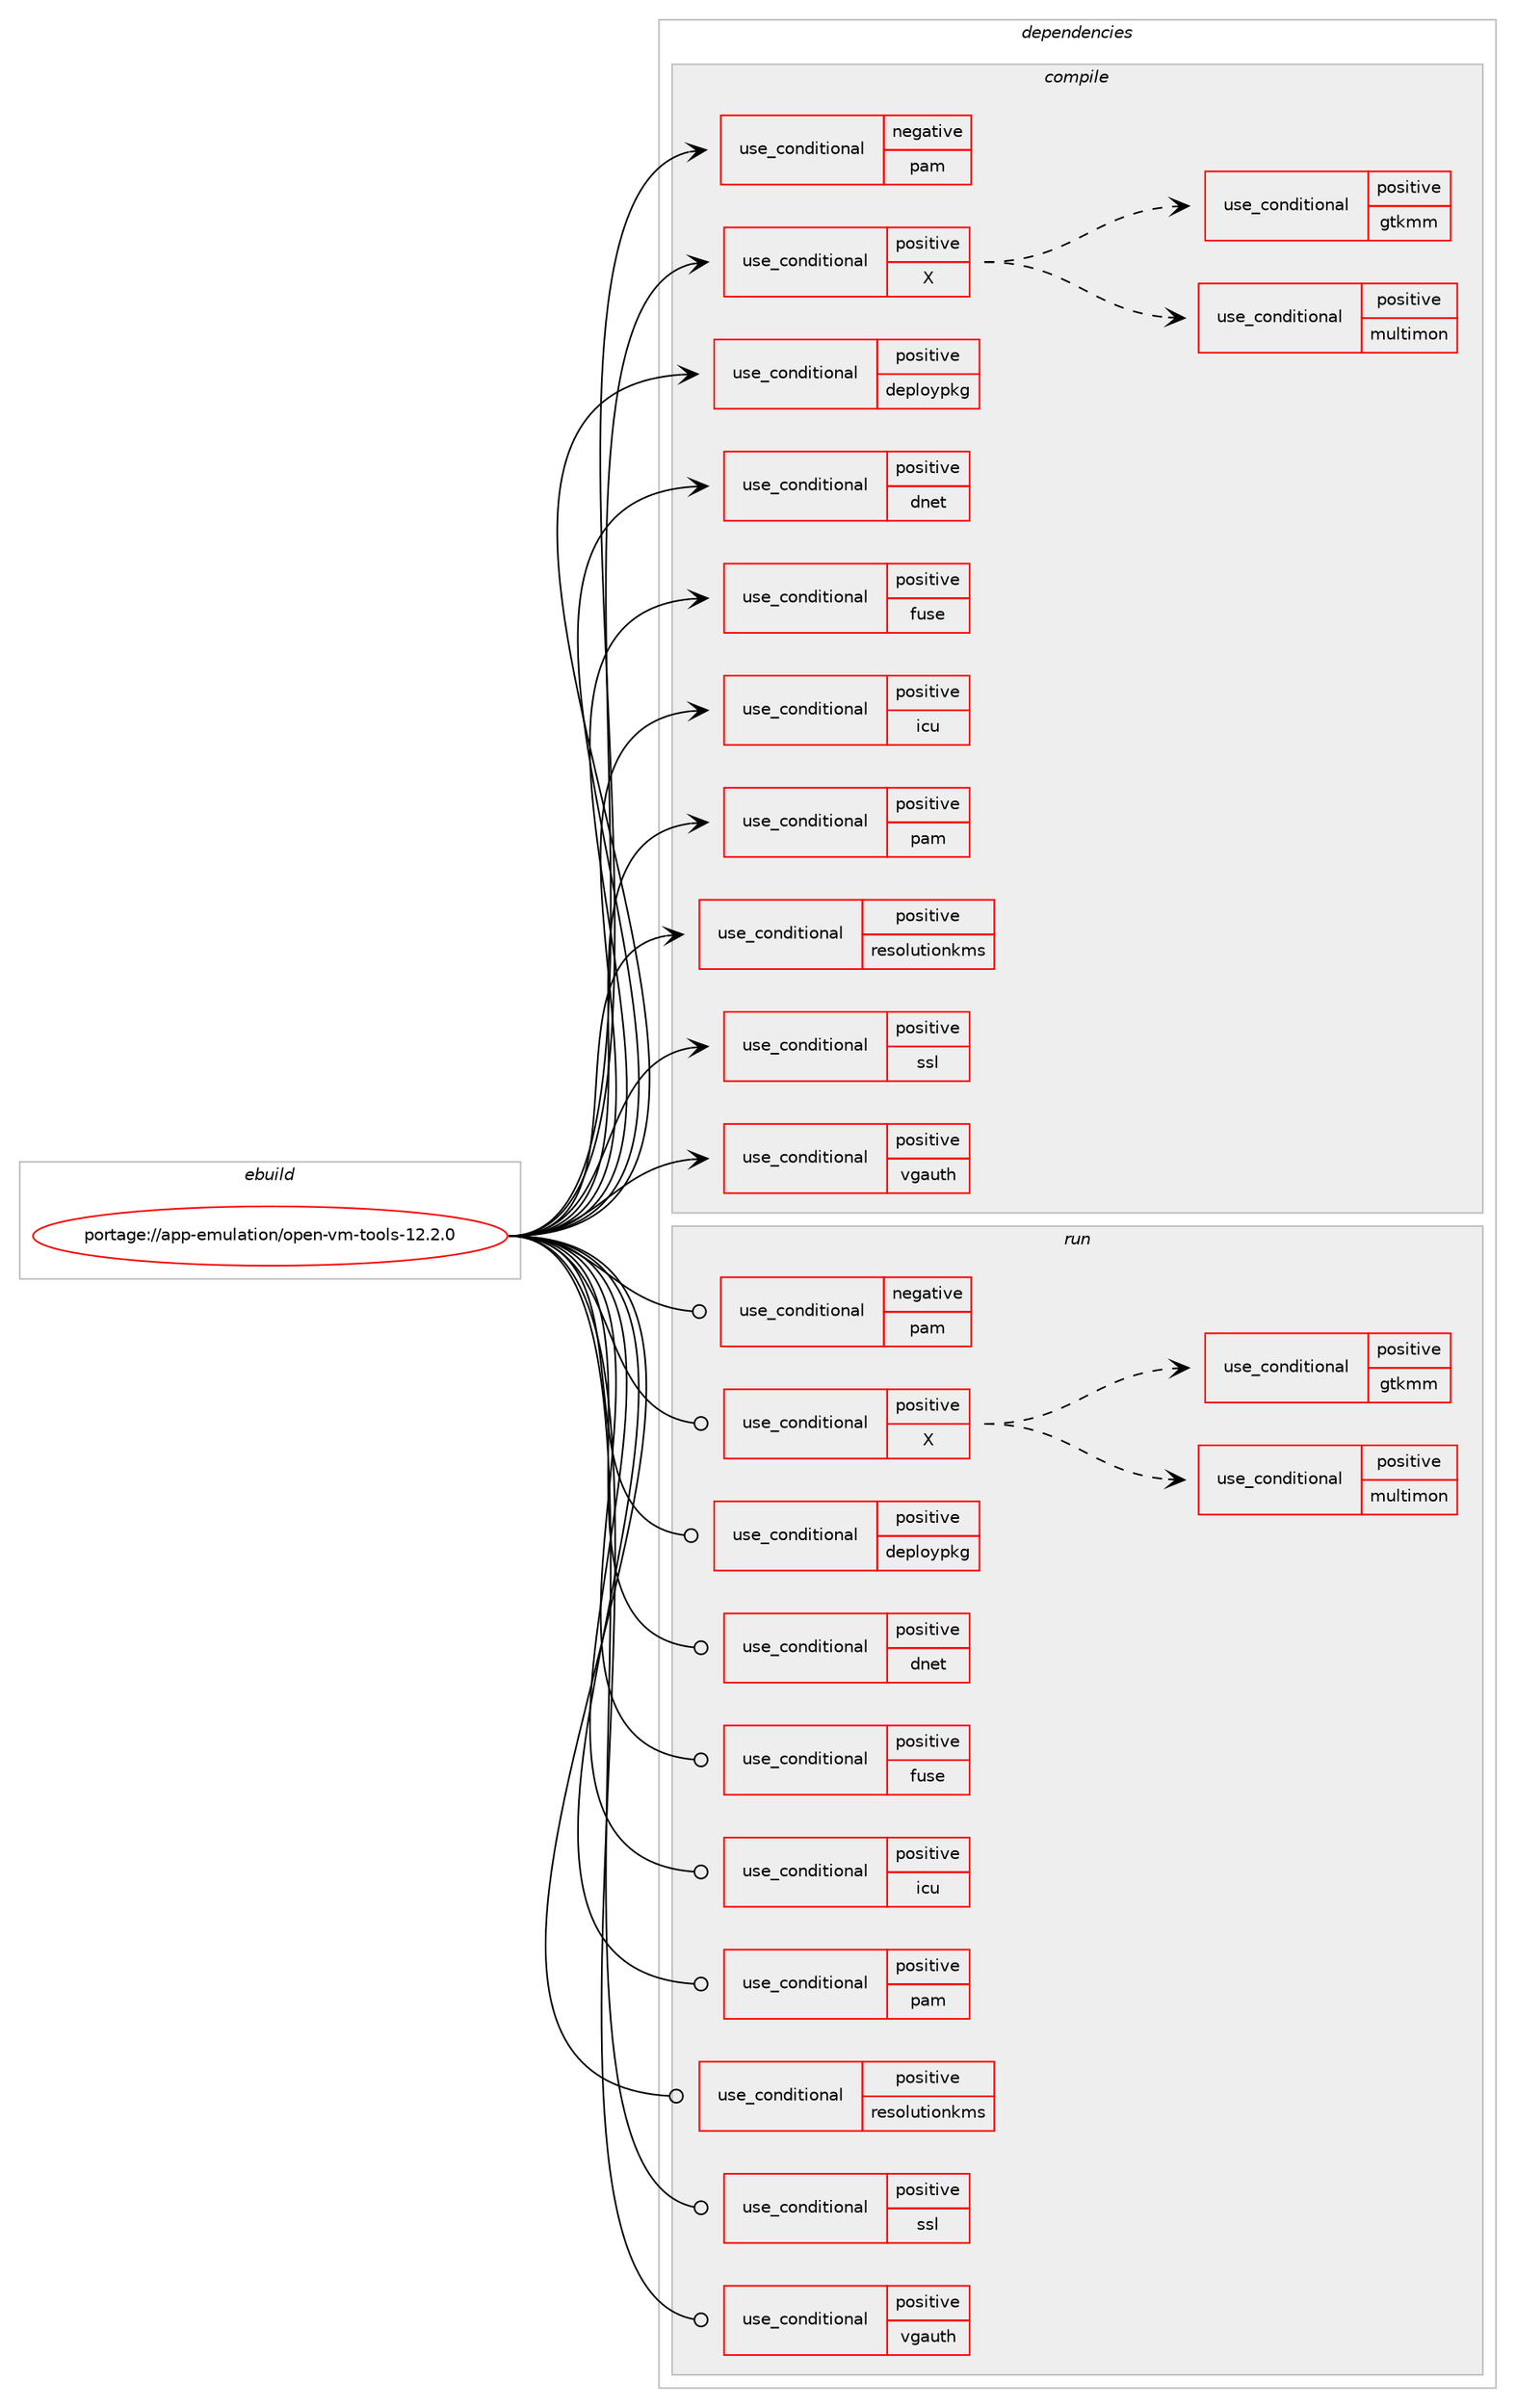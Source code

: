 digraph prolog {

# *************
# Graph options
# *************

newrank=true;
concentrate=true;
compound=true;
graph [rankdir=LR,fontname=Helvetica,fontsize=10,ranksep=1.5];#, ranksep=2.5, nodesep=0.2];
edge  [arrowhead=vee];
node  [fontname=Helvetica,fontsize=10];

# **********
# The ebuild
# **********

subgraph cluster_leftcol {
color=gray;
rank=same;
label=<<i>ebuild</i>>;
id [label="portage://app-emulation/open-vm-tools-12.2.0", color=red, width=4, href="../app-emulation/open-vm-tools-12.2.0.svg"];
}

# ****************
# The dependencies
# ****************

subgraph cluster_midcol {
color=gray;
label=<<i>dependencies</i>>;
subgraph cluster_compile {
fillcolor="#eeeeee";
style=filled;
label=<<i>compile</i>>;
subgraph cond6854 {
dependency11674 [label=<<TABLE BORDER="0" CELLBORDER="1" CELLSPACING="0" CELLPADDING="4"><TR><TD ROWSPAN="3" CELLPADDING="10">use_conditional</TD></TR><TR><TD>negative</TD></TR><TR><TD>pam</TD></TR></TABLE>>, shape=none, color=red];
# *** BEGIN UNKNOWN DEPENDENCY TYPE (TODO) ***
# dependency11674 -> package_dependency(portage://app-emulation/open-vm-tools-12.2.0,install,no,virtual,libcrypt,none,[,,],any_same_slot,[])
# *** END UNKNOWN DEPENDENCY TYPE (TODO) ***

}
id:e -> dependency11674:w [weight=20,style="solid",arrowhead="vee"];
subgraph cond6855 {
dependency11675 [label=<<TABLE BORDER="0" CELLBORDER="1" CELLSPACING="0" CELLPADDING="4"><TR><TD ROWSPAN="3" CELLPADDING="10">use_conditional</TD></TR><TR><TD>positive</TD></TR><TR><TD>X</TD></TR></TABLE>>, shape=none, color=red];
# *** BEGIN UNKNOWN DEPENDENCY TYPE (TODO) ***
# dependency11675 -> package_dependency(portage://app-emulation/open-vm-tools-12.2.0,install,no,x11-libs,libXext,none,[,,],[],[])
# *** END UNKNOWN DEPENDENCY TYPE (TODO) ***

subgraph cond6856 {
dependency11676 [label=<<TABLE BORDER="0" CELLBORDER="1" CELLSPACING="0" CELLPADDING="4"><TR><TD ROWSPAN="3" CELLPADDING="10">use_conditional</TD></TR><TR><TD>positive</TD></TR><TR><TD>multimon</TD></TR></TABLE>>, shape=none, color=red];
# *** BEGIN UNKNOWN DEPENDENCY TYPE (TODO) ***
# dependency11676 -> package_dependency(portage://app-emulation/open-vm-tools-12.2.0,install,no,x11-libs,libXinerama,none,[,,],[],[])
# *** END UNKNOWN DEPENDENCY TYPE (TODO) ***

}
dependency11675:e -> dependency11676:w [weight=20,style="dashed",arrowhead="vee"];
# *** BEGIN UNKNOWN DEPENDENCY TYPE (TODO) ***
# dependency11675 -> package_dependency(portage://app-emulation/open-vm-tools-12.2.0,install,no,x11-libs,libXi,none,[,,],[],[])
# *** END UNKNOWN DEPENDENCY TYPE (TODO) ***

# *** BEGIN UNKNOWN DEPENDENCY TYPE (TODO) ***
# dependency11675 -> package_dependency(portage://app-emulation/open-vm-tools-12.2.0,install,no,x11-libs,libXrender,none,[,,],[],[])
# *** END UNKNOWN DEPENDENCY TYPE (TODO) ***

# *** BEGIN UNKNOWN DEPENDENCY TYPE (TODO) ***
# dependency11675 -> package_dependency(portage://app-emulation/open-vm-tools-12.2.0,install,no,x11-libs,libXrandr,none,[,,],[],[])
# *** END UNKNOWN DEPENDENCY TYPE (TODO) ***

# *** BEGIN UNKNOWN DEPENDENCY TYPE (TODO) ***
# dependency11675 -> package_dependency(portage://app-emulation/open-vm-tools-12.2.0,install,no,x11-libs,libXtst,none,[,,],[],[])
# *** END UNKNOWN DEPENDENCY TYPE (TODO) ***

# *** BEGIN UNKNOWN DEPENDENCY TYPE (TODO) ***
# dependency11675 -> package_dependency(portage://app-emulation/open-vm-tools-12.2.0,install,no,x11-libs,libSM,none,[,,],[],[])
# *** END UNKNOWN DEPENDENCY TYPE (TODO) ***

# *** BEGIN UNKNOWN DEPENDENCY TYPE (TODO) ***
# dependency11675 -> package_dependency(portage://app-emulation/open-vm-tools-12.2.0,install,no,x11-libs,libXcomposite,none,[,,],[],[])
# *** END UNKNOWN DEPENDENCY TYPE (TODO) ***

# *** BEGIN UNKNOWN DEPENDENCY TYPE (TODO) ***
# dependency11675 -> package_dependency(portage://app-emulation/open-vm-tools-12.2.0,install,no,x11-libs,gdk-pixbuf-xlib,none,[,,],[],[])
# *** END UNKNOWN DEPENDENCY TYPE (TODO) ***

# *** BEGIN UNKNOWN DEPENDENCY TYPE (TODO) ***
# dependency11675 -> package_dependency(portage://app-emulation/open-vm-tools-12.2.0,install,no,x11-libs,gtk+,none,[,,],[slot(3)],[])
# *** END UNKNOWN DEPENDENCY TYPE (TODO) ***

subgraph cond6857 {
dependency11677 [label=<<TABLE BORDER="0" CELLBORDER="1" CELLSPACING="0" CELLPADDING="4"><TR><TD ROWSPAN="3" CELLPADDING="10">use_conditional</TD></TR><TR><TD>positive</TD></TR><TR><TD>gtkmm</TD></TR></TABLE>>, shape=none, color=red];
# *** BEGIN UNKNOWN DEPENDENCY TYPE (TODO) ***
# dependency11677 -> package_dependency(portage://app-emulation/open-vm-tools-12.2.0,install,no,dev-cpp,gtkmm,none,[,,],[slot(3.0)],[])
# *** END UNKNOWN DEPENDENCY TYPE (TODO) ***

# *** BEGIN UNKNOWN DEPENDENCY TYPE (TODO) ***
# dependency11677 -> package_dependency(portage://app-emulation/open-vm-tools-12.2.0,install,no,dev-libs,libsigc++,none,[,,],[slot(2)],[])
# *** END UNKNOWN DEPENDENCY TYPE (TODO) ***

}
dependency11675:e -> dependency11677:w [weight=20,style="dashed",arrowhead="vee"];
}
id:e -> dependency11675:w [weight=20,style="solid",arrowhead="vee"];
subgraph cond6858 {
dependency11678 [label=<<TABLE BORDER="0" CELLBORDER="1" CELLSPACING="0" CELLPADDING="4"><TR><TD ROWSPAN="3" CELLPADDING="10">use_conditional</TD></TR><TR><TD>positive</TD></TR><TR><TD>deploypkg</TD></TR></TABLE>>, shape=none, color=red];
# *** BEGIN UNKNOWN DEPENDENCY TYPE (TODO) ***
# dependency11678 -> package_dependency(portage://app-emulation/open-vm-tools-12.2.0,install,no,dev-libs,libmspack,none,[,,],[],[])
# *** END UNKNOWN DEPENDENCY TYPE (TODO) ***

}
id:e -> dependency11678:w [weight=20,style="solid",arrowhead="vee"];
subgraph cond6859 {
dependency11679 [label=<<TABLE BORDER="0" CELLBORDER="1" CELLSPACING="0" CELLPADDING="4"><TR><TD ROWSPAN="3" CELLPADDING="10">use_conditional</TD></TR><TR><TD>positive</TD></TR><TR><TD>dnet</TD></TR></TABLE>>, shape=none, color=red];
# *** BEGIN UNKNOWN DEPENDENCY TYPE (TODO) ***
# dependency11679 -> package_dependency(portage://app-emulation/open-vm-tools-12.2.0,install,no,dev-libs,libdnet,none,[,,],[],[])
# *** END UNKNOWN DEPENDENCY TYPE (TODO) ***

}
id:e -> dependency11679:w [weight=20,style="solid",arrowhead="vee"];
subgraph cond6860 {
dependency11680 [label=<<TABLE BORDER="0" CELLBORDER="1" CELLSPACING="0" CELLPADDING="4"><TR><TD ROWSPAN="3" CELLPADDING="10">use_conditional</TD></TR><TR><TD>positive</TD></TR><TR><TD>fuse</TD></TR></TABLE>>, shape=none, color=red];
# *** BEGIN UNKNOWN DEPENDENCY TYPE (TODO) ***
# dependency11680 -> package_dependency(portage://app-emulation/open-vm-tools-12.2.0,install,no,sys-fs,fuse,none,[,,],[slot(0)],[])
# *** END UNKNOWN DEPENDENCY TYPE (TODO) ***

}
id:e -> dependency11680:w [weight=20,style="solid",arrowhead="vee"];
subgraph cond6861 {
dependency11681 [label=<<TABLE BORDER="0" CELLBORDER="1" CELLSPACING="0" CELLPADDING="4"><TR><TD ROWSPAN="3" CELLPADDING="10">use_conditional</TD></TR><TR><TD>positive</TD></TR><TR><TD>icu</TD></TR></TABLE>>, shape=none, color=red];
# *** BEGIN UNKNOWN DEPENDENCY TYPE (TODO) ***
# dependency11681 -> package_dependency(portage://app-emulation/open-vm-tools-12.2.0,install,no,dev-libs,icu,none,[,,],any_same_slot,[])
# *** END UNKNOWN DEPENDENCY TYPE (TODO) ***

}
id:e -> dependency11681:w [weight=20,style="solid",arrowhead="vee"];
subgraph cond6862 {
dependency11682 [label=<<TABLE BORDER="0" CELLBORDER="1" CELLSPACING="0" CELLPADDING="4"><TR><TD ROWSPAN="3" CELLPADDING="10">use_conditional</TD></TR><TR><TD>positive</TD></TR><TR><TD>pam</TD></TR></TABLE>>, shape=none, color=red];
# *** BEGIN UNKNOWN DEPENDENCY TYPE (TODO) ***
# dependency11682 -> package_dependency(portage://app-emulation/open-vm-tools-12.2.0,install,no,sys-libs,pam,none,[,,],[],[])
# *** END UNKNOWN DEPENDENCY TYPE (TODO) ***

}
id:e -> dependency11682:w [weight=20,style="solid",arrowhead="vee"];
subgraph cond6863 {
dependency11683 [label=<<TABLE BORDER="0" CELLBORDER="1" CELLSPACING="0" CELLPADDING="4"><TR><TD ROWSPAN="3" CELLPADDING="10">use_conditional</TD></TR><TR><TD>positive</TD></TR><TR><TD>resolutionkms</TD></TR></TABLE>>, shape=none, color=red];
# *** BEGIN UNKNOWN DEPENDENCY TYPE (TODO) ***
# dependency11683 -> package_dependency(portage://app-emulation/open-vm-tools-12.2.0,install,no,x11-libs,libdrm,none,[,,],[],[use(enable(video_cards_vmware),none)])
# *** END UNKNOWN DEPENDENCY TYPE (TODO) ***

# *** BEGIN UNKNOWN DEPENDENCY TYPE (TODO) ***
# dependency11683 -> package_dependency(portage://app-emulation/open-vm-tools-12.2.0,install,no,virtual,libudev,none,[,,],[],[])
# *** END UNKNOWN DEPENDENCY TYPE (TODO) ***

}
id:e -> dependency11683:w [weight=20,style="solid",arrowhead="vee"];
subgraph cond6864 {
dependency11684 [label=<<TABLE BORDER="0" CELLBORDER="1" CELLSPACING="0" CELLPADDING="4"><TR><TD ROWSPAN="3" CELLPADDING="10">use_conditional</TD></TR><TR><TD>positive</TD></TR><TR><TD>ssl</TD></TR></TABLE>>, shape=none, color=red];
# *** BEGIN UNKNOWN DEPENDENCY TYPE (TODO) ***
# dependency11684 -> package_dependency(portage://app-emulation/open-vm-tools-12.2.0,install,no,dev-libs,openssl,none,[,,],[slot(0),equal],[])
# *** END UNKNOWN DEPENDENCY TYPE (TODO) ***

}
id:e -> dependency11684:w [weight=20,style="solid",arrowhead="vee"];
subgraph cond6865 {
dependency11685 [label=<<TABLE BORDER="0" CELLBORDER="1" CELLSPACING="0" CELLPADDING="4"><TR><TD ROWSPAN="3" CELLPADDING="10">use_conditional</TD></TR><TR><TD>positive</TD></TR><TR><TD>vgauth</TD></TR></TABLE>>, shape=none, color=red];
# *** BEGIN UNKNOWN DEPENDENCY TYPE (TODO) ***
# dependency11685 -> package_dependency(portage://app-emulation/open-vm-tools-12.2.0,install,no,dev-libs,libxml2,none,[,,],[],[])
# *** END UNKNOWN DEPENDENCY TYPE (TODO) ***

# *** BEGIN UNKNOWN DEPENDENCY TYPE (TODO) ***
# dependency11685 -> package_dependency(portage://app-emulation/open-vm-tools-12.2.0,install,no,dev-libs,xmlsec,none,[,,],any_same_slot,[])
# *** END UNKNOWN DEPENDENCY TYPE (TODO) ***

}
id:e -> dependency11685:w [weight=20,style="solid",arrowhead="vee"];
# *** BEGIN UNKNOWN DEPENDENCY TYPE (TODO) ***
# id -> package_dependency(portage://app-emulation/open-vm-tools-12.2.0,install,no,dev-libs,glib,none,[,,],[],[])
# *** END UNKNOWN DEPENDENCY TYPE (TODO) ***

# *** BEGIN UNKNOWN DEPENDENCY TYPE (TODO) ***
# id -> package_dependency(portage://app-emulation/open-vm-tools-12.2.0,install,no,net-libs,libtirpc,none,[,,],[],[])
# *** END UNKNOWN DEPENDENCY TYPE (TODO) ***

# *** BEGIN UNKNOWN DEPENDENCY TYPE (TODO) ***
# id -> package_dependency(portage://app-emulation/open-vm-tools-12.2.0,install,no,net-libs,rpcsvc-proto,none,[,,],[],[])
# *** END UNKNOWN DEPENDENCY TYPE (TODO) ***

}
subgraph cluster_compileandrun {
fillcolor="#eeeeee";
style=filled;
label=<<i>compile and run</i>>;
}
subgraph cluster_run {
fillcolor="#eeeeee";
style=filled;
label=<<i>run</i>>;
subgraph cond6866 {
dependency11686 [label=<<TABLE BORDER="0" CELLBORDER="1" CELLSPACING="0" CELLPADDING="4"><TR><TD ROWSPAN="3" CELLPADDING="10">use_conditional</TD></TR><TR><TD>negative</TD></TR><TR><TD>pam</TD></TR></TABLE>>, shape=none, color=red];
# *** BEGIN UNKNOWN DEPENDENCY TYPE (TODO) ***
# dependency11686 -> package_dependency(portage://app-emulation/open-vm-tools-12.2.0,run,no,virtual,libcrypt,none,[,,],any_same_slot,[])
# *** END UNKNOWN DEPENDENCY TYPE (TODO) ***

}
id:e -> dependency11686:w [weight=20,style="solid",arrowhead="odot"];
subgraph cond6867 {
dependency11687 [label=<<TABLE BORDER="0" CELLBORDER="1" CELLSPACING="0" CELLPADDING="4"><TR><TD ROWSPAN="3" CELLPADDING="10">use_conditional</TD></TR><TR><TD>positive</TD></TR><TR><TD>X</TD></TR></TABLE>>, shape=none, color=red];
# *** BEGIN UNKNOWN DEPENDENCY TYPE (TODO) ***
# dependency11687 -> package_dependency(portage://app-emulation/open-vm-tools-12.2.0,run,no,x11-libs,libXext,none,[,,],[],[])
# *** END UNKNOWN DEPENDENCY TYPE (TODO) ***

subgraph cond6868 {
dependency11688 [label=<<TABLE BORDER="0" CELLBORDER="1" CELLSPACING="0" CELLPADDING="4"><TR><TD ROWSPAN="3" CELLPADDING="10">use_conditional</TD></TR><TR><TD>positive</TD></TR><TR><TD>multimon</TD></TR></TABLE>>, shape=none, color=red];
# *** BEGIN UNKNOWN DEPENDENCY TYPE (TODO) ***
# dependency11688 -> package_dependency(portage://app-emulation/open-vm-tools-12.2.0,run,no,x11-libs,libXinerama,none,[,,],[],[])
# *** END UNKNOWN DEPENDENCY TYPE (TODO) ***

}
dependency11687:e -> dependency11688:w [weight=20,style="dashed",arrowhead="vee"];
# *** BEGIN UNKNOWN DEPENDENCY TYPE (TODO) ***
# dependency11687 -> package_dependency(portage://app-emulation/open-vm-tools-12.2.0,run,no,x11-libs,libXi,none,[,,],[],[])
# *** END UNKNOWN DEPENDENCY TYPE (TODO) ***

# *** BEGIN UNKNOWN DEPENDENCY TYPE (TODO) ***
# dependency11687 -> package_dependency(portage://app-emulation/open-vm-tools-12.2.0,run,no,x11-libs,libXrender,none,[,,],[],[])
# *** END UNKNOWN DEPENDENCY TYPE (TODO) ***

# *** BEGIN UNKNOWN DEPENDENCY TYPE (TODO) ***
# dependency11687 -> package_dependency(portage://app-emulation/open-vm-tools-12.2.0,run,no,x11-libs,libXrandr,none,[,,],[],[])
# *** END UNKNOWN DEPENDENCY TYPE (TODO) ***

# *** BEGIN UNKNOWN DEPENDENCY TYPE (TODO) ***
# dependency11687 -> package_dependency(portage://app-emulation/open-vm-tools-12.2.0,run,no,x11-libs,libXtst,none,[,,],[],[])
# *** END UNKNOWN DEPENDENCY TYPE (TODO) ***

# *** BEGIN UNKNOWN DEPENDENCY TYPE (TODO) ***
# dependency11687 -> package_dependency(portage://app-emulation/open-vm-tools-12.2.0,run,no,x11-libs,libSM,none,[,,],[],[])
# *** END UNKNOWN DEPENDENCY TYPE (TODO) ***

# *** BEGIN UNKNOWN DEPENDENCY TYPE (TODO) ***
# dependency11687 -> package_dependency(portage://app-emulation/open-vm-tools-12.2.0,run,no,x11-libs,libXcomposite,none,[,,],[],[])
# *** END UNKNOWN DEPENDENCY TYPE (TODO) ***

# *** BEGIN UNKNOWN DEPENDENCY TYPE (TODO) ***
# dependency11687 -> package_dependency(portage://app-emulation/open-vm-tools-12.2.0,run,no,x11-libs,gdk-pixbuf-xlib,none,[,,],[],[])
# *** END UNKNOWN DEPENDENCY TYPE (TODO) ***

# *** BEGIN UNKNOWN DEPENDENCY TYPE (TODO) ***
# dependency11687 -> package_dependency(portage://app-emulation/open-vm-tools-12.2.0,run,no,x11-libs,gtk+,none,[,,],[slot(3)],[])
# *** END UNKNOWN DEPENDENCY TYPE (TODO) ***

subgraph cond6869 {
dependency11689 [label=<<TABLE BORDER="0" CELLBORDER="1" CELLSPACING="0" CELLPADDING="4"><TR><TD ROWSPAN="3" CELLPADDING="10">use_conditional</TD></TR><TR><TD>positive</TD></TR><TR><TD>gtkmm</TD></TR></TABLE>>, shape=none, color=red];
# *** BEGIN UNKNOWN DEPENDENCY TYPE (TODO) ***
# dependency11689 -> package_dependency(portage://app-emulation/open-vm-tools-12.2.0,run,no,dev-cpp,gtkmm,none,[,,],[slot(3.0)],[])
# *** END UNKNOWN DEPENDENCY TYPE (TODO) ***

# *** BEGIN UNKNOWN DEPENDENCY TYPE (TODO) ***
# dependency11689 -> package_dependency(portage://app-emulation/open-vm-tools-12.2.0,run,no,dev-libs,libsigc++,none,[,,],[slot(2)],[])
# *** END UNKNOWN DEPENDENCY TYPE (TODO) ***

}
dependency11687:e -> dependency11689:w [weight=20,style="dashed",arrowhead="vee"];
}
id:e -> dependency11687:w [weight=20,style="solid",arrowhead="odot"];
subgraph cond6870 {
dependency11690 [label=<<TABLE BORDER="0" CELLBORDER="1" CELLSPACING="0" CELLPADDING="4"><TR><TD ROWSPAN="3" CELLPADDING="10">use_conditional</TD></TR><TR><TD>positive</TD></TR><TR><TD>deploypkg</TD></TR></TABLE>>, shape=none, color=red];
# *** BEGIN UNKNOWN DEPENDENCY TYPE (TODO) ***
# dependency11690 -> package_dependency(portage://app-emulation/open-vm-tools-12.2.0,run,no,dev-libs,libmspack,none,[,,],[],[])
# *** END UNKNOWN DEPENDENCY TYPE (TODO) ***

}
id:e -> dependency11690:w [weight=20,style="solid",arrowhead="odot"];
subgraph cond6871 {
dependency11691 [label=<<TABLE BORDER="0" CELLBORDER="1" CELLSPACING="0" CELLPADDING="4"><TR><TD ROWSPAN="3" CELLPADDING="10">use_conditional</TD></TR><TR><TD>positive</TD></TR><TR><TD>dnet</TD></TR></TABLE>>, shape=none, color=red];
# *** BEGIN UNKNOWN DEPENDENCY TYPE (TODO) ***
# dependency11691 -> package_dependency(portage://app-emulation/open-vm-tools-12.2.0,run,no,dev-libs,libdnet,none,[,,],[],[])
# *** END UNKNOWN DEPENDENCY TYPE (TODO) ***

}
id:e -> dependency11691:w [weight=20,style="solid",arrowhead="odot"];
subgraph cond6872 {
dependency11692 [label=<<TABLE BORDER="0" CELLBORDER="1" CELLSPACING="0" CELLPADDING="4"><TR><TD ROWSPAN="3" CELLPADDING="10">use_conditional</TD></TR><TR><TD>positive</TD></TR><TR><TD>fuse</TD></TR></TABLE>>, shape=none, color=red];
# *** BEGIN UNKNOWN DEPENDENCY TYPE (TODO) ***
# dependency11692 -> package_dependency(portage://app-emulation/open-vm-tools-12.2.0,run,no,sys-fs,fuse,none,[,,],[slot(0)],[])
# *** END UNKNOWN DEPENDENCY TYPE (TODO) ***

}
id:e -> dependency11692:w [weight=20,style="solid",arrowhead="odot"];
subgraph cond6873 {
dependency11693 [label=<<TABLE BORDER="0" CELLBORDER="1" CELLSPACING="0" CELLPADDING="4"><TR><TD ROWSPAN="3" CELLPADDING="10">use_conditional</TD></TR><TR><TD>positive</TD></TR><TR><TD>icu</TD></TR></TABLE>>, shape=none, color=red];
# *** BEGIN UNKNOWN DEPENDENCY TYPE (TODO) ***
# dependency11693 -> package_dependency(portage://app-emulation/open-vm-tools-12.2.0,run,no,dev-libs,icu,none,[,,],any_same_slot,[])
# *** END UNKNOWN DEPENDENCY TYPE (TODO) ***

}
id:e -> dependency11693:w [weight=20,style="solid",arrowhead="odot"];
subgraph cond6874 {
dependency11694 [label=<<TABLE BORDER="0" CELLBORDER="1" CELLSPACING="0" CELLPADDING="4"><TR><TD ROWSPAN="3" CELLPADDING="10">use_conditional</TD></TR><TR><TD>positive</TD></TR><TR><TD>pam</TD></TR></TABLE>>, shape=none, color=red];
# *** BEGIN UNKNOWN DEPENDENCY TYPE (TODO) ***
# dependency11694 -> package_dependency(portage://app-emulation/open-vm-tools-12.2.0,run,no,sys-libs,pam,none,[,,],[],[])
# *** END UNKNOWN DEPENDENCY TYPE (TODO) ***

}
id:e -> dependency11694:w [weight=20,style="solid",arrowhead="odot"];
subgraph cond6875 {
dependency11695 [label=<<TABLE BORDER="0" CELLBORDER="1" CELLSPACING="0" CELLPADDING="4"><TR><TD ROWSPAN="3" CELLPADDING="10">use_conditional</TD></TR><TR><TD>positive</TD></TR><TR><TD>resolutionkms</TD></TR></TABLE>>, shape=none, color=red];
# *** BEGIN UNKNOWN DEPENDENCY TYPE (TODO) ***
# dependency11695 -> package_dependency(portage://app-emulation/open-vm-tools-12.2.0,run,no,x11-libs,libdrm,none,[,,],[],[use(enable(video_cards_vmware),none)])
# *** END UNKNOWN DEPENDENCY TYPE (TODO) ***

# *** BEGIN UNKNOWN DEPENDENCY TYPE (TODO) ***
# dependency11695 -> package_dependency(portage://app-emulation/open-vm-tools-12.2.0,run,no,virtual,libudev,none,[,,],[],[])
# *** END UNKNOWN DEPENDENCY TYPE (TODO) ***

}
id:e -> dependency11695:w [weight=20,style="solid",arrowhead="odot"];
subgraph cond6876 {
dependency11696 [label=<<TABLE BORDER="0" CELLBORDER="1" CELLSPACING="0" CELLPADDING="4"><TR><TD ROWSPAN="3" CELLPADDING="10">use_conditional</TD></TR><TR><TD>positive</TD></TR><TR><TD>ssl</TD></TR></TABLE>>, shape=none, color=red];
# *** BEGIN UNKNOWN DEPENDENCY TYPE (TODO) ***
# dependency11696 -> package_dependency(portage://app-emulation/open-vm-tools-12.2.0,run,no,dev-libs,openssl,none,[,,],[slot(0),equal],[])
# *** END UNKNOWN DEPENDENCY TYPE (TODO) ***

}
id:e -> dependency11696:w [weight=20,style="solid",arrowhead="odot"];
subgraph cond6877 {
dependency11697 [label=<<TABLE BORDER="0" CELLBORDER="1" CELLSPACING="0" CELLPADDING="4"><TR><TD ROWSPAN="3" CELLPADDING="10">use_conditional</TD></TR><TR><TD>positive</TD></TR><TR><TD>vgauth</TD></TR></TABLE>>, shape=none, color=red];
# *** BEGIN UNKNOWN DEPENDENCY TYPE (TODO) ***
# dependency11697 -> package_dependency(portage://app-emulation/open-vm-tools-12.2.0,run,no,dev-libs,libxml2,none,[,,],[],[])
# *** END UNKNOWN DEPENDENCY TYPE (TODO) ***

# *** BEGIN UNKNOWN DEPENDENCY TYPE (TODO) ***
# dependency11697 -> package_dependency(portage://app-emulation/open-vm-tools-12.2.0,run,no,dev-libs,xmlsec,none,[,,],any_same_slot,[])
# *** END UNKNOWN DEPENDENCY TYPE (TODO) ***

}
id:e -> dependency11697:w [weight=20,style="solid",arrowhead="odot"];
# *** BEGIN UNKNOWN DEPENDENCY TYPE (TODO) ***
# id -> package_dependency(portage://app-emulation/open-vm-tools-12.2.0,run,no,dev-libs,glib,none,[,,],[],[])
# *** END UNKNOWN DEPENDENCY TYPE (TODO) ***

# *** BEGIN UNKNOWN DEPENDENCY TYPE (TODO) ***
# id -> package_dependency(portage://app-emulation/open-vm-tools-12.2.0,run,no,net-libs,libtirpc,none,[,,],[],[])
# *** END UNKNOWN DEPENDENCY TYPE (TODO) ***

}
}

# **************
# The candidates
# **************

subgraph cluster_choices {
rank=same;
color=gray;
label=<<i>candidates</i>>;

}

}
